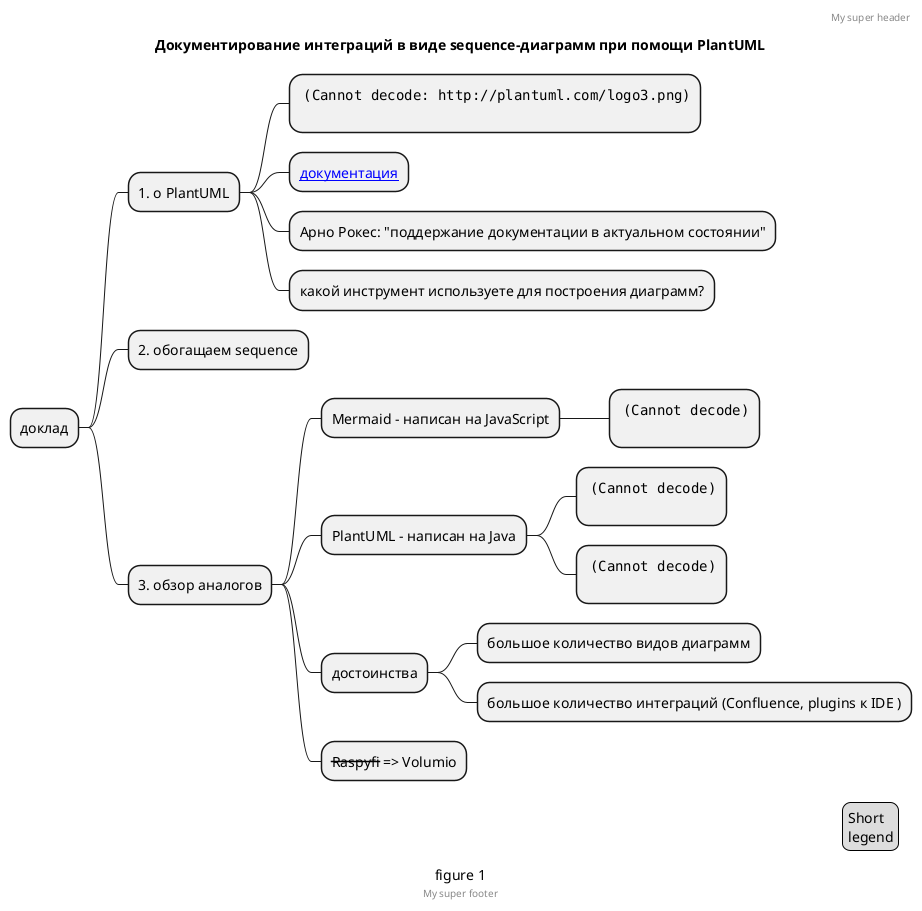 @startmindmap
'https://plantuml.com/mindmap-diagram

caption figure 1
title Документирование интеграций в виде sequence-диаграмм при помощи PlantUML

* доклад
** 1. o PlantUML
***: <img:http://plantuml.com/logo3.png>
        ;
*** [[https://plantuml.com/ru/ документация]]
*** Арно Рокес: "поддержание документации в актуальном состоянии"
*** какой инструмент используете для построения диаграмм?
** 2. обогащаем sequence
** 3. обзор аналогов
*** Mermaid - написан на JavaScript
****: <img:vscode.png>
;
*** PlantUML - написан на Java
****: <img:idea.png>
;
****: <img:vscode.png>
;


*** достоинства
**** большое количество видов диаграмм
**** большое количество интеграций (Confluence, plugins к IDE )
*** <s>Raspyfi</s> => Volumio

header
My super header
endheader

center footer My super footer

legend right
  Short
  legend
endlegend
@endmindmap
